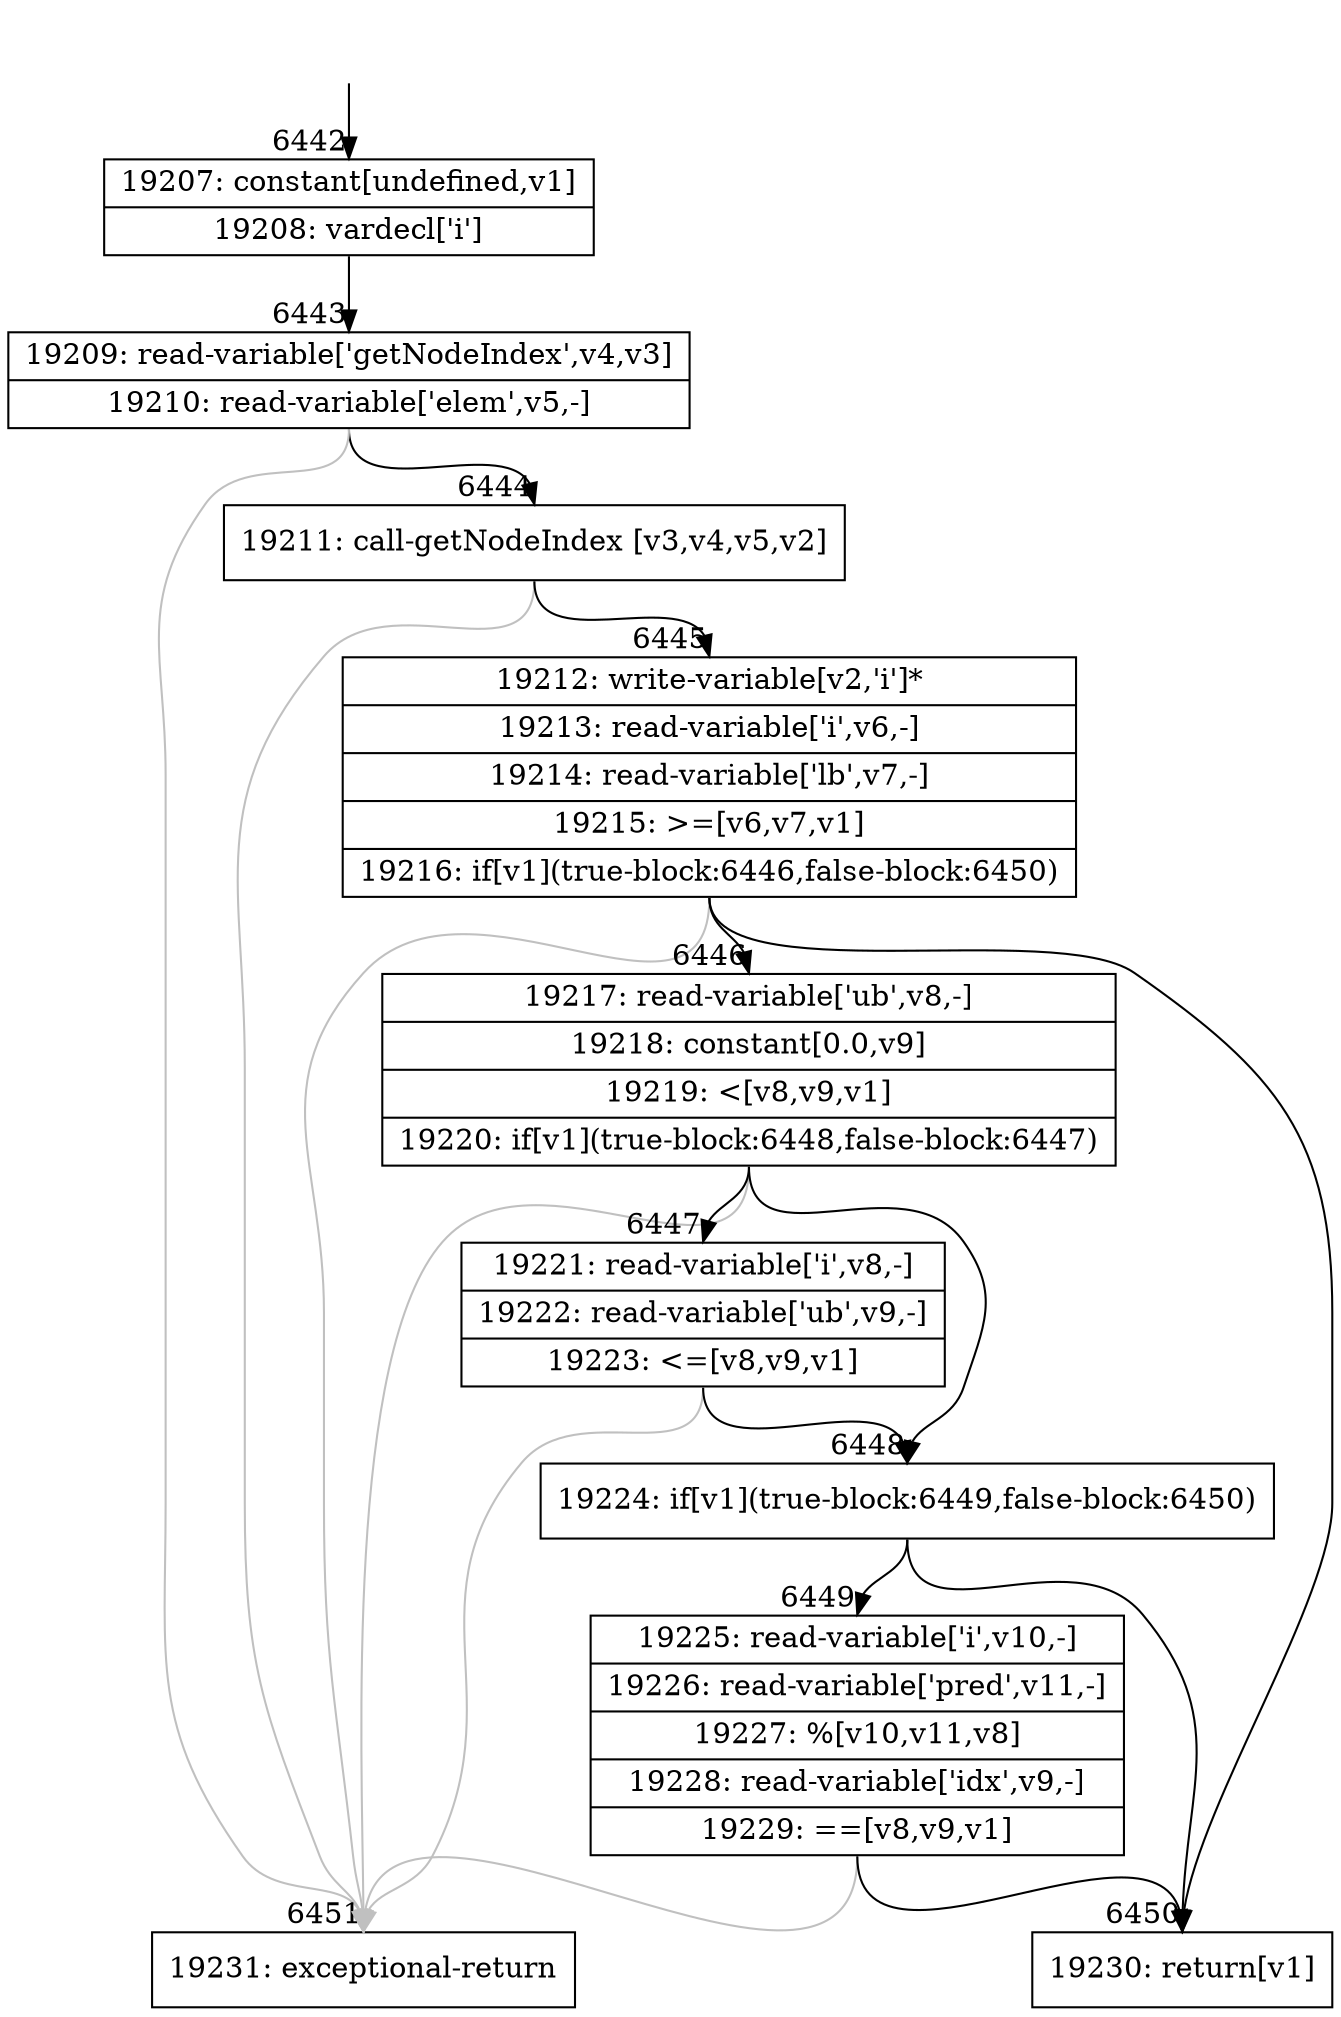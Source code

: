 digraph {
rankdir="TD"
BB_entry454[shape=none,label=""];
BB_entry454 -> BB6442 [tailport=s, headport=n, headlabel="    6442"]
BB6442 [shape=record label="{19207: constant[undefined,v1]|19208: vardecl['i']}" ] 
BB6442 -> BB6443 [tailport=s, headport=n, headlabel="      6443"]
BB6443 [shape=record label="{19209: read-variable['getNodeIndex',v4,v3]|19210: read-variable['elem',v5,-]}" ] 
BB6443 -> BB6444 [tailport=s, headport=n, headlabel="      6444"]
BB6443 -> BB6451 [tailport=s, headport=n, color=gray, headlabel="      6451"]
BB6444 [shape=record label="{19211: call-getNodeIndex [v3,v4,v5,v2]}" ] 
BB6444 -> BB6445 [tailport=s, headport=n, headlabel="      6445"]
BB6444 -> BB6451 [tailport=s, headport=n, color=gray]
BB6445 [shape=record label="{19212: write-variable[v2,'i']*|19213: read-variable['i',v6,-]|19214: read-variable['lb',v7,-]|19215: \>=[v6,v7,v1]|19216: if[v1](true-block:6446,false-block:6450)}" ] 
BB6445 -> BB6450 [tailport=s, headport=n, headlabel="      6450"]
BB6445 -> BB6446 [tailport=s, headport=n, headlabel="      6446"]
BB6445 -> BB6451 [tailport=s, headport=n, color=gray]
BB6446 [shape=record label="{19217: read-variable['ub',v8,-]|19218: constant[0.0,v9]|19219: \<[v8,v9,v1]|19220: if[v1](true-block:6448,false-block:6447)}" ] 
BB6446 -> BB6448 [tailport=s, headport=n, headlabel="      6448"]
BB6446 -> BB6447 [tailport=s, headport=n, headlabel="      6447"]
BB6446 -> BB6451 [tailport=s, headport=n, color=gray]
BB6447 [shape=record label="{19221: read-variable['i',v8,-]|19222: read-variable['ub',v9,-]|19223: \<=[v8,v9,v1]}" ] 
BB6447 -> BB6448 [tailport=s, headport=n]
BB6447 -> BB6451 [tailport=s, headport=n, color=gray]
BB6448 [shape=record label="{19224: if[v1](true-block:6449,false-block:6450)}" ] 
BB6448 -> BB6450 [tailport=s, headport=n]
BB6448 -> BB6449 [tailport=s, headport=n, headlabel="      6449"]
BB6449 [shape=record label="{19225: read-variable['i',v10,-]|19226: read-variable['pred',v11,-]|19227: %[v10,v11,v8]|19228: read-variable['idx',v9,-]|19229: ==[v8,v9,v1]}" ] 
BB6449 -> BB6450 [tailport=s, headport=n]
BB6449 -> BB6451 [tailport=s, headport=n, color=gray]
BB6450 [shape=record label="{19230: return[v1]}" ] 
BB6451 [shape=record label="{19231: exceptional-return}" ] 
//#$~ 9196
}
